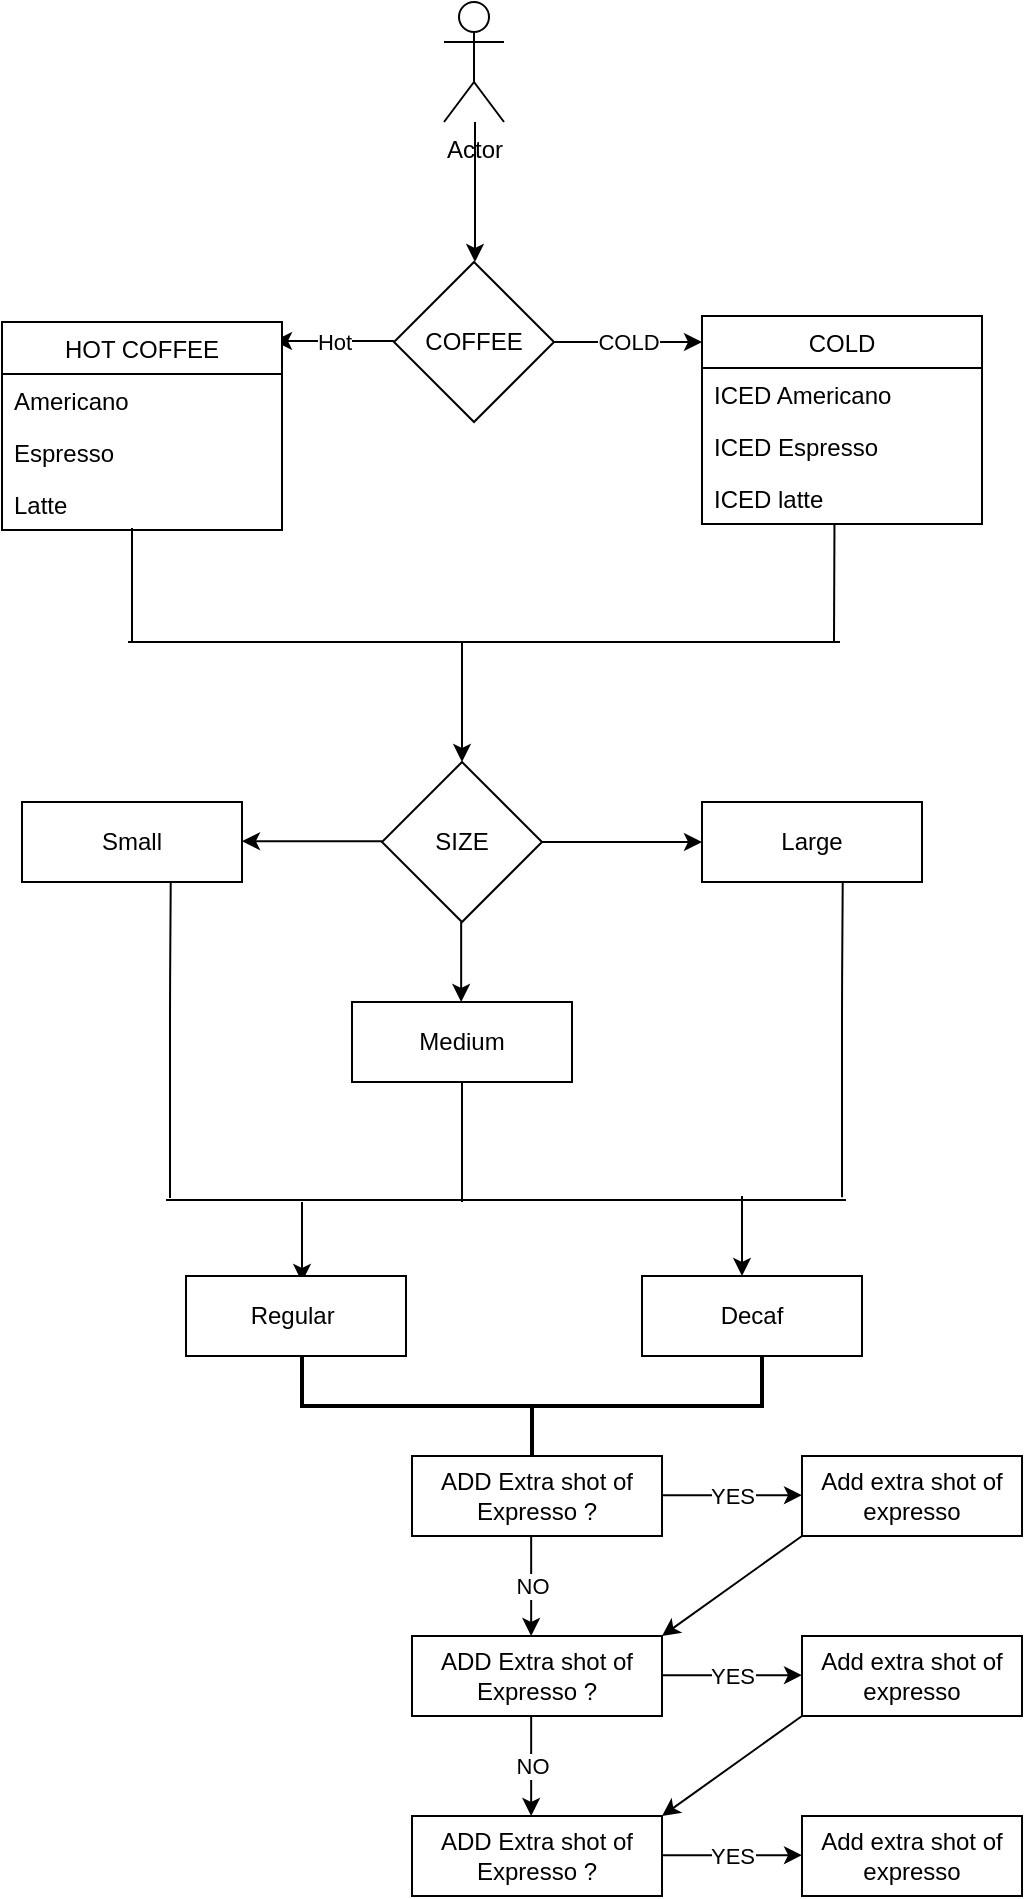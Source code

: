 <mxfile version="14.8.0" type="github">
  <diagram id="fndP66piSXmkg1ETaGfN" name="Page-1">
    <mxGraphModel dx="1065" dy="456" grid="1" gridSize="10" guides="1" tooltips="1" connect="1" arrows="1" fold="1" page="1" pageScale="1" pageWidth="827" pageHeight="1169" math="0" shadow="0">
      <root>
        <mxCell id="0" />
        <mxCell id="1" parent="0" />
        <mxCell id="wqUrSwWbghRNSPkQsCD_-2" value="" style="endArrow=classic;html=1;" edge="1" parent="1">
          <mxGeometry width="50" height="50" relative="1" as="geometry">
            <mxPoint x="376.5" y="133" as="sourcePoint" />
            <mxPoint x="376.5" y="203" as="targetPoint" />
          </mxGeometry>
        </mxCell>
        <mxCell id="wqUrSwWbghRNSPkQsCD_-3" value="COFFEE" style="rhombus;whiteSpace=wrap;html=1;" vertex="1" parent="1">
          <mxGeometry x="336" y="203" width="80" height="80" as="geometry" />
        </mxCell>
        <mxCell id="wqUrSwWbghRNSPkQsCD_-4" value="Hot" style="endArrow=classic;html=1;" edge="1" parent="1">
          <mxGeometry width="50" height="50" relative="1" as="geometry">
            <mxPoint x="336" y="242.5" as="sourcePoint" />
            <mxPoint x="276" y="242.5" as="targetPoint" />
          </mxGeometry>
        </mxCell>
        <mxCell id="wqUrSwWbghRNSPkQsCD_-5" value="COLD" style="endArrow=classic;html=1;" edge="1" parent="1">
          <mxGeometry width="50" height="50" relative="1" as="geometry">
            <mxPoint x="416" y="243" as="sourcePoint" />
            <mxPoint x="490" y="243" as="targetPoint" />
          </mxGeometry>
        </mxCell>
        <mxCell id="wqUrSwWbghRNSPkQsCD_-6" value="HOT COFFEE" style="swimlane;fontStyle=0;childLayout=stackLayout;horizontal=1;startSize=26;horizontalStack=0;resizeParent=1;resizeParentMax=0;resizeLast=0;collapsible=1;marginBottom=0;" vertex="1" parent="1">
          <mxGeometry x="140" y="233" width="140" height="104" as="geometry" />
        </mxCell>
        <mxCell id="wqUrSwWbghRNSPkQsCD_-7" value="Americano" style="text;strokeColor=none;fillColor=none;align=left;verticalAlign=top;spacingLeft=4;spacingRight=4;overflow=hidden;rotatable=0;points=[[0,0.5],[1,0.5]];portConstraint=eastwest;" vertex="1" parent="wqUrSwWbghRNSPkQsCD_-6">
          <mxGeometry y="26" width="140" height="26" as="geometry" />
        </mxCell>
        <mxCell id="wqUrSwWbghRNSPkQsCD_-8" value="Espresso" style="text;strokeColor=none;fillColor=none;align=left;verticalAlign=top;spacingLeft=4;spacingRight=4;overflow=hidden;rotatable=0;points=[[0,0.5],[1,0.5]];portConstraint=eastwest;" vertex="1" parent="wqUrSwWbghRNSPkQsCD_-6">
          <mxGeometry y="52" width="140" height="26" as="geometry" />
        </mxCell>
        <mxCell id="wqUrSwWbghRNSPkQsCD_-9" value="Latte" style="text;strokeColor=none;fillColor=none;align=left;verticalAlign=top;spacingLeft=4;spacingRight=4;overflow=hidden;rotatable=0;points=[[0,0.5],[1,0.5]];portConstraint=eastwest;" vertex="1" parent="wqUrSwWbghRNSPkQsCD_-6">
          <mxGeometry y="78" width="140" height="26" as="geometry" />
        </mxCell>
        <mxCell id="wqUrSwWbghRNSPkQsCD_-10" value="COLD" style="swimlane;fontStyle=0;childLayout=stackLayout;horizontal=1;startSize=26;horizontalStack=0;resizeParent=1;resizeParentMax=0;resizeLast=0;collapsible=1;marginBottom=0;" vertex="1" parent="1">
          <mxGeometry x="490" y="230" width="140" height="104" as="geometry" />
        </mxCell>
        <mxCell id="wqUrSwWbghRNSPkQsCD_-11" value="ICED Americano" style="text;strokeColor=none;fillColor=none;align=left;verticalAlign=top;spacingLeft=4;spacingRight=4;overflow=hidden;rotatable=0;points=[[0,0.5],[1,0.5]];portConstraint=eastwest;" vertex="1" parent="wqUrSwWbghRNSPkQsCD_-10">
          <mxGeometry y="26" width="140" height="26" as="geometry" />
        </mxCell>
        <mxCell id="wqUrSwWbghRNSPkQsCD_-12" value="ICED Espresso" style="text;strokeColor=none;fillColor=none;align=left;verticalAlign=top;spacingLeft=4;spacingRight=4;overflow=hidden;rotatable=0;points=[[0,0.5],[1,0.5]];portConstraint=eastwest;" vertex="1" parent="wqUrSwWbghRNSPkQsCD_-10">
          <mxGeometry y="52" width="140" height="26" as="geometry" />
        </mxCell>
        <mxCell id="wqUrSwWbghRNSPkQsCD_-13" value="ICED latte" style="text;strokeColor=none;fillColor=none;align=left;verticalAlign=top;spacingLeft=4;spacingRight=4;overflow=hidden;rotatable=0;points=[[0,0.5],[1,0.5]];portConstraint=eastwest;" vertex="1" parent="wqUrSwWbghRNSPkQsCD_-10">
          <mxGeometry y="78" width="140" height="26" as="geometry" />
        </mxCell>
        <mxCell id="wqUrSwWbghRNSPkQsCD_-14" value="" style="endArrow=none;html=1;" edge="1" parent="1">
          <mxGeometry width="50" height="50" relative="1" as="geometry">
            <mxPoint x="205" y="393" as="sourcePoint" />
            <mxPoint x="205" y="336" as="targetPoint" />
          </mxGeometry>
        </mxCell>
        <mxCell id="wqUrSwWbghRNSPkQsCD_-15" value="" style="endArrow=none;html=1;entryX=0.466;entryY=1.177;entryDx=0;entryDy=0;entryPerimeter=0;" edge="1" parent="1">
          <mxGeometry width="50" height="50" relative="1" as="geometry">
            <mxPoint x="556" y="393" as="sourcePoint" />
            <mxPoint x="556.24" y="333.602" as="targetPoint" />
          </mxGeometry>
        </mxCell>
        <mxCell id="wqUrSwWbghRNSPkQsCD_-16" value="" style="endArrow=none;html=1;" edge="1" parent="1">
          <mxGeometry width="50" height="50" relative="1" as="geometry">
            <mxPoint x="203" y="393" as="sourcePoint" />
            <mxPoint x="559" y="393" as="targetPoint" />
          </mxGeometry>
        </mxCell>
        <mxCell id="wqUrSwWbghRNSPkQsCD_-17" value="" style="endArrow=classic;html=1;" edge="1" parent="1">
          <mxGeometry width="50" height="50" relative="1" as="geometry">
            <mxPoint x="370" y="393" as="sourcePoint" />
            <mxPoint x="370" y="453" as="targetPoint" />
          </mxGeometry>
        </mxCell>
        <mxCell id="wqUrSwWbghRNSPkQsCD_-18" value="SIZE" style="rhombus;whiteSpace=wrap;html=1;" vertex="1" parent="1">
          <mxGeometry x="330" y="453" width="80" height="80" as="geometry" />
        </mxCell>
        <mxCell id="wqUrSwWbghRNSPkQsCD_-19" value="" style="endArrow=classic;html=1;" edge="1" parent="1">
          <mxGeometry width="50" height="50" relative="1" as="geometry">
            <mxPoint x="330" y="492.58" as="sourcePoint" />
            <mxPoint x="260" y="492.58" as="targetPoint" />
          </mxGeometry>
        </mxCell>
        <mxCell id="wqUrSwWbghRNSPkQsCD_-20" value="" style="endArrow=classic;html=1;" edge="1" parent="1">
          <mxGeometry width="50" height="50" relative="1" as="geometry">
            <mxPoint x="410" y="493" as="sourcePoint" />
            <mxPoint x="490" y="493" as="targetPoint" />
          </mxGeometry>
        </mxCell>
        <mxCell id="wqUrSwWbghRNSPkQsCD_-21" value="" style="endArrow=classic;html=1;" edge="1" parent="1">
          <mxGeometry width="50" height="50" relative="1" as="geometry">
            <mxPoint x="369.58" y="533" as="sourcePoint" />
            <mxPoint x="369.58" y="573" as="targetPoint" />
          </mxGeometry>
        </mxCell>
        <mxCell id="wqUrSwWbghRNSPkQsCD_-22" value="Small" style="rounded=0;whiteSpace=wrap;html=1;" vertex="1" parent="1">
          <mxGeometry x="150" y="473" width="110" height="40" as="geometry" />
        </mxCell>
        <mxCell id="wqUrSwWbghRNSPkQsCD_-23" value="Large" style="rounded=0;whiteSpace=wrap;html=1;" vertex="1" parent="1">
          <mxGeometry x="490" y="473" width="110" height="40" as="geometry" />
        </mxCell>
        <mxCell id="wqUrSwWbghRNSPkQsCD_-24" value="Medium" style="rounded=0;whiteSpace=wrap;html=1;" vertex="1" parent="1">
          <mxGeometry x="315" y="573" width="110" height="40" as="geometry" />
        </mxCell>
        <mxCell id="wqUrSwWbghRNSPkQsCD_-25" value="" style="endArrow=none;html=1;entryX=0.676;entryY=1.058;entryDx=0;entryDy=0;entryPerimeter=0;" edge="1" parent="1">
          <mxGeometry width="50" height="50" relative="1" as="geometry">
            <mxPoint x="224" y="671" as="sourcePoint" />
            <mxPoint x="224.36" y="513.32" as="targetPoint" />
            <Array as="points">
              <mxPoint x="224" y="571" />
            </Array>
          </mxGeometry>
        </mxCell>
        <mxCell id="wqUrSwWbghRNSPkQsCD_-26" value="" style="endArrow=none;html=1;entryX=0.676;entryY=1.058;entryDx=0;entryDy=0;entryPerimeter=0;" edge="1" parent="1">
          <mxGeometry width="50" height="50" relative="1" as="geometry">
            <mxPoint x="560" y="670.68" as="sourcePoint" />
            <mxPoint x="560.36" y="513" as="targetPoint" />
            <Array as="points">
              <mxPoint x="560" y="570.68" />
            </Array>
          </mxGeometry>
        </mxCell>
        <mxCell id="wqUrSwWbghRNSPkQsCD_-27" value="" style="endArrow=none;html=1;" edge="1" parent="1">
          <mxGeometry width="50" height="50" relative="1" as="geometry">
            <mxPoint x="222" y="672" as="sourcePoint" />
            <mxPoint x="562" y="672" as="targetPoint" />
          </mxGeometry>
        </mxCell>
        <mxCell id="wqUrSwWbghRNSPkQsCD_-28" value="" style="endArrow=none;html=1;" edge="1" parent="1">
          <mxGeometry width="50" height="50" relative="1" as="geometry">
            <mxPoint x="370" y="673" as="sourcePoint" />
            <mxPoint x="370" y="613" as="targetPoint" />
          </mxGeometry>
        </mxCell>
        <mxCell id="wqUrSwWbghRNSPkQsCD_-29" value="" style="endArrow=classic;html=1;" edge="1" parent="1">
          <mxGeometry width="50" height="50" relative="1" as="geometry">
            <mxPoint x="290.0" y="673" as="sourcePoint" />
            <mxPoint x="290" y="713" as="targetPoint" />
          </mxGeometry>
        </mxCell>
        <mxCell id="wqUrSwWbghRNSPkQsCD_-32" value="Actor" style="shape=umlActor;verticalLabelPosition=bottom;verticalAlign=top;html=1;outlineConnect=0;" vertex="1" parent="1">
          <mxGeometry x="361" y="73" width="30" height="60" as="geometry" />
        </mxCell>
        <mxCell id="wqUrSwWbghRNSPkQsCD_-33" value="" style="endArrow=classic;html=1;" edge="1" parent="1">
          <mxGeometry width="50" height="50" relative="1" as="geometry">
            <mxPoint x="510" y="670" as="sourcePoint" />
            <mxPoint x="510" y="710" as="targetPoint" />
          </mxGeometry>
        </mxCell>
        <mxCell id="wqUrSwWbghRNSPkQsCD_-34" value="Regular&amp;nbsp;" style="rounded=0;whiteSpace=wrap;html=1;" vertex="1" parent="1">
          <mxGeometry x="232" y="710" width="110" height="40" as="geometry" />
        </mxCell>
        <mxCell id="wqUrSwWbghRNSPkQsCD_-35" value="Decaf" style="rounded=0;whiteSpace=wrap;html=1;" vertex="1" parent="1">
          <mxGeometry x="460" y="710" width="110" height="40" as="geometry" />
        </mxCell>
        <mxCell id="wqUrSwWbghRNSPkQsCD_-37" value="" style="strokeWidth=2;html=1;shape=mxgraph.flowchart.annotation_2;align=left;labelPosition=right;pointerEvents=1;direction=north;" vertex="1" parent="1">
          <mxGeometry x="290" y="750" width="230" height="50" as="geometry" />
        </mxCell>
        <mxCell id="wqUrSwWbghRNSPkQsCD_-38" value="ADD Extra shot of Expresso ?" style="rounded=0;whiteSpace=wrap;html=1;" vertex="1" parent="1">
          <mxGeometry x="345" y="800" width="125" height="40" as="geometry" />
        </mxCell>
        <mxCell id="wqUrSwWbghRNSPkQsCD_-39" value="YES" style="endArrow=classic;html=1;" edge="1" parent="1">
          <mxGeometry width="50" height="50" relative="1" as="geometry">
            <mxPoint x="470" y="819.58" as="sourcePoint" />
            <mxPoint x="540" y="819.58" as="targetPoint" />
          </mxGeometry>
        </mxCell>
        <mxCell id="wqUrSwWbghRNSPkQsCD_-40" value="Add extra shot of expresso" style="rounded=0;whiteSpace=wrap;html=1;" vertex="1" parent="1">
          <mxGeometry x="540" y="800" width="110" height="40" as="geometry" />
        </mxCell>
        <mxCell id="wqUrSwWbghRNSPkQsCD_-41" value="NO" style="endArrow=classic;html=1;" edge="1" parent="1">
          <mxGeometry width="50" height="50" relative="1" as="geometry">
            <mxPoint x="404.58" y="840" as="sourcePoint" />
            <mxPoint x="404.58" y="890" as="targetPoint" />
          </mxGeometry>
        </mxCell>
        <mxCell id="wqUrSwWbghRNSPkQsCD_-42" value="ADD Extra shot of Expresso ?" style="rounded=0;whiteSpace=wrap;html=1;" vertex="1" parent="1">
          <mxGeometry x="345" y="890" width="125" height="40" as="geometry" />
        </mxCell>
        <mxCell id="wqUrSwWbghRNSPkQsCD_-43" value="YES" style="endArrow=classic;html=1;" edge="1" parent="1">
          <mxGeometry width="50" height="50" relative="1" as="geometry">
            <mxPoint x="470" y="909.58" as="sourcePoint" />
            <mxPoint x="540" y="909.58" as="targetPoint" />
          </mxGeometry>
        </mxCell>
        <mxCell id="wqUrSwWbghRNSPkQsCD_-44" value="Add extra shot of expresso" style="rounded=0;whiteSpace=wrap;html=1;" vertex="1" parent="1">
          <mxGeometry x="540" y="890" width="110" height="40" as="geometry" />
        </mxCell>
        <mxCell id="wqUrSwWbghRNSPkQsCD_-45" value="" style="endArrow=classic;html=1;entryX=1;entryY=0;entryDx=0;entryDy=0;" edge="1" parent="1" target="wqUrSwWbghRNSPkQsCD_-42">
          <mxGeometry width="50" height="50" relative="1" as="geometry">
            <mxPoint x="540" y="840" as="sourcePoint" />
            <mxPoint x="500" y="890" as="targetPoint" />
          </mxGeometry>
        </mxCell>
        <mxCell id="wqUrSwWbghRNSPkQsCD_-46" value="NO" style="endArrow=classic;html=1;" edge="1" parent="1">
          <mxGeometry width="50" height="50" relative="1" as="geometry">
            <mxPoint x="404.58" y="930" as="sourcePoint" />
            <mxPoint x="404.58" y="980" as="targetPoint" />
          </mxGeometry>
        </mxCell>
        <mxCell id="wqUrSwWbghRNSPkQsCD_-48" value="ADD Extra shot of Expresso ?" style="rounded=0;whiteSpace=wrap;html=1;" vertex="1" parent="1">
          <mxGeometry x="345" y="980" width="125" height="40" as="geometry" />
        </mxCell>
        <mxCell id="wqUrSwWbghRNSPkQsCD_-49" value="YES" style="endArrow=classic;html=1;" edge="1" parent="1">
          <mxGeometry width="50" height="50" relative="1" as="geometry">
            <mxPoint x="470" y="999.58" as="sourcePoint" />
            <mxPoint x="540" y="999.58" as="targetPoint" />
          </mxGeometry>
        </mxCell>
        <mxCell id="wqUrSwWbghRNSPkQsCD_-50" value="Add extra shot of expresso" style="rounded=0;whiteSpace=wrap;html=1;" vertex="1" parent="1">
          <mxGeometry x="540" y="980" width="110" height="40" as="geometry" />
        </mxCell>
        <mxCell id="wqUrSwWbghRNSPkQsCD_-51" value="" style="endArrow=classic;html=1;entryX=1;entryY=0;entryDx=0;entryDy=0;" edge="1" parent="1">
          <mxGeometry width="50" height="50" relative="1" as="geometry">
            <mxPoint x="540" y="930" as="sourcePoint" />
            <mxPoint x="470" y="980" as="targetPoint" />
          </mxGeometry>
        </mxCell>
      </root>
    </mxGraphModel>
  </diagram>
</mxfile>
